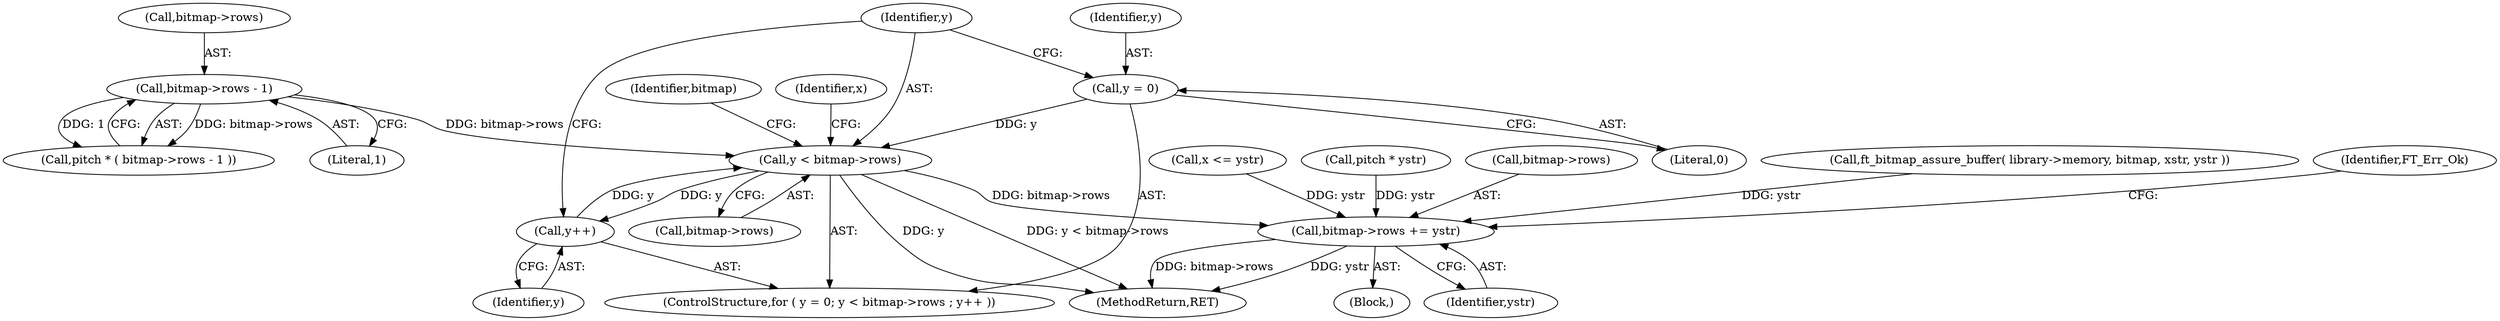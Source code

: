 digraph "0_savannah_b3500af717010137046ec4076d1e1c0641e33727_1@pointer" {
"1000298" [label="(Call,y < bitmap->rows)"];
"1000303" [label="(Call,y++)"];
"1000298" [label="(Call,y < bitmap->rows)"];
"1000295" [label="(Call,y = 0)"];
"1000289" [label="(Call,bitmap->rows - 1)"];
"1000486" [label="(Call,bitmap->rows += ystr)"];
"1000112" [label="(Block,)"];
"1000290" [label="(Call,bitmap->rows)"];
"1000490" [label="(Identifier,ystr)"];
"1000492" [label="(Identifier,FT_Err_Ok)"];
"1000298" [label="(Call,y < bitmap->rows)"];
"1000297" [label="(Literal,0)"];
"1000493" [label="(MethodReturn,RET)"];
"1000303" [label="(Call,y++)"];
"1000296" [label="(Identifier,y)"];
"1000308" [label="(Identifier,x)"];
"1000487" [label="(Call,bitmap->rows)"];
"1000295" [label="(Call,y = 0)"];
"1000287" [label="(Call,pitch * ( bitmap->rows - 1 ))"];
"1000483" [label="(Identifier,bitmap)"];
"1000486" [label="(Call,bitmap->rows += ystr)"];
"1000444" [label="(Call,x <= ystr)"];
"1000293" [label="(Literal,1)"];
"1000272" [label="(Call,pitch * ystr)"];
"1000300" [label="(Call,bitmap->rows)"];
"1000246" [label="(Call,ft_bitmap_assure_buffer( library->memory, bitmap, xstr, ystr ))"];
"1000304" [label="(Identifier,y)"];
"1000299" [label="(Identifier,y)"];
"1000294" [label="(ControlStructure,for ( y = 0; y < bitmap->rows ; y++ ))"];
"1000289" [label="(Call,bitmap->rows - 1)"];
"1000298" -> "1000294"  [label="AST: "];
"1000298" -> "1000300"  [label="CFG: "];
"1000299" -> "1000298"  [label="AST: "];
"1000300" -> "1000298"  [label="AST: "];
"1000308" -> "1000298"  [label="CFG: "];
"1000483" -> "1000298"  [label="CFG: "];
"1000298" -> "1000493"  [label="DDG: y"];
"1000298" -> "1000493"  [label="DDG: y < bitmap->rows"];
"1000303" -> "1000298"  [label="DDG: y"];
"1000295" -> "1000298"  [label="DDG: y"];
"1000289" -> "1000298"  [label="DDG: bitmap->rows"];
"1000298" -> "1000303"  [label="DDG: y"];
"1000298" -> "1000486"  [label="DDG: bitmap->rows"];
"1000303" -> "1000294"  [label="AST: "];
"1000303" -> "1000304"  [label="CFG: "];
"1000304" -> "1000303"  [label="AST: "];
"1000299" -> "1000303"  [label="CFG: "];
"1000295" -> "1000294"  [label="AST: "];
"1000295" -> "1000297"  [label="CFG: "];
"1000296" -> "1000295"  [label="AST: "];
"1000297" -> "1000295"  [label="AST: "];
"1000299" -> "1000295"  [label="CFG: "];
"1000289" -> "1000287"  [label="AST: "];
"1000289" -> "1000293"  [label="CFG: "];
"1000290" -> "1000289"  [label="AST: "];
"1000293" -> "1000289"  [label="AST: "];
"1000287" -> "1000289"  [label="CFG: "];
"1000289" -> "1000287"  [label="DDG: bitmap->rows"];
"1000289" -> "1000287"  [label="DDG: 1"];
"1000486" -> "1000112"  [label="AST: "];
"1000486" -> "1000490"  [label="CFG: "];
"1000487" -> "1000486"  [label="AST: "];
"1000490" -> "1000486"  [label="AST: "];
"1000492" -> "1000486"  [label="CFG: "];
"1000486" -> "1000493"  [label="DDG: ystr"];
"1000486" -> "1000493"  [label="DDG: bitmap->rows"];
"1000246" -> "1000486"  [label="DDG: ystr"];
"1000444" -> "1000486"  [label="DDG: ystr"];
"1000272" -> "1000486"  [label="DDG: ystr"];
}
